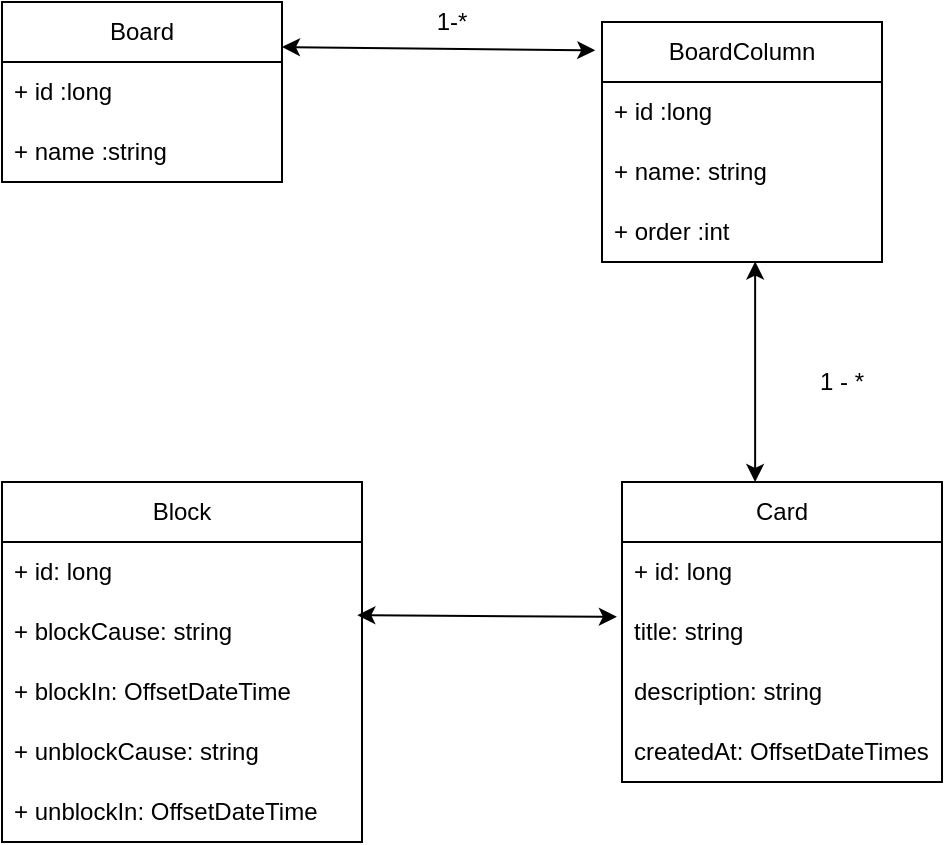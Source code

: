 <mxfile version="26.2.3">
  <diagram name="Página-1" id="r7xi_OahS0DpnVTD2g59">
    <mxGraphModel dx="828" dy="464" grid="1" gridSize="10" guides="1" tooltips="1" connect="1" arrows="1" fold="1" page="1" pageScale="1" pageWidth="827" pageHeight="1169" math="0" shadow="0">
      <root>
        <mxCell id="0" />
        <mxCell id="1" parent="0" />
        <mxCell id="QnY7IX9I6kNRuqLC3oXq-1" value="Board" style="swimlane;fontStyle=0;childLayout=stackLayout;horizontal=1;startSize=30;horizontalStack=0;resizeParent=1;resizeParentMax=0;resizeLast=0;collapsible=1;marginBottom=0;whiteSpace=wrap;html=1;" vertex="1" parent="1">
          <mxGeometry x="30" y="40" width="140" height="90" as="geometry" />
        </mxCell>
        <mxCell id="QnY7IX9I6kNRuqLC3oXq-2" value="+ id :long" style="text;strokeColor=none;fillColor=none;align=left;verticalAlign=middle;spacingLeft=4;spacingRight=4;overflow=hidden;points=[[0,0.5],[1,0.5]];portConstraint=eastwest;rotatable=0;whiteSpace=wrap;html=1;" vertex="1" parent="QnY7IX9I6kNRuqLC3oXq-1">
          <mxGeometry y="30" width="140" height="30" as="geometry" />
        </mxCell>
        <mxCell id="QnY7IX9I6kNRuqLC3oXq-3" value="+ name :string" style="text;strokeColor=none;fillColor=none;align=left;verticalAlign=middle;spacingLeft=4;spacingRight=4;overflow=hidden;points=[[0,0.5],[1,0.5]];portConstraint=eastwest;rotatable=0;whiteSpace=wrap;html=1;" vertex="1" parent="QnY7IX9I6kNRuqLC3oXq-1">
          <mxGeometry y="60" width="140" height="30" as="geometry" />
        </mxCell>
        <mxCell id="QnY7IX9I6kNRuqLC3oXq-5" value="BoardColumn" style="swimlane;fontStyle=0;childLayout=stackLayout;horizontal=1;startSize=30;horizontalStack=0;resizeParent=1;resizeParentMax=0;resizeLast=0;collapsible=1;marginBottom=0;whiteSpace=wrap;html=1;" vertex="1" parent="1">
          <mxGeometry x="330" y="50" width="140" height="120" as="geometry" />
        </mxCell>
        <mxCell id="QnY7IX9I6kNRuqLC3oXq-6" value="+ id :long" style="text;strokeColor=none;fillColor=none;align=left;verticalAlign=middle;spacingLeft=4;spacingRight=4;overflow=hidden;points=[[0,0.5],[1,0.5]];portConstraint=eastwest;rotatable=0;whiteSpace=wrap;html=1;" vertex="1" parent="QnY7IX9I6kNRuqLC3oXq-5">
          <mxGeometry y="30" width="140" height="30" as="geometry" />
        </mxCell>
        <mxCell id="QnY7IX9I6kNRuqLC3oXq-7" value="+ name: string" style="text;strokeColor=none;fillColor=none;align=left;verticalAlign=middle;spacingLeft=4;spacingRight=4;overflow=hidden;points=[[0,0.5],[1,0.5]];portConstraint=eastwest;rotatable=0;whiteSpace=wrap;html=1;" vertex="1" parent="QnY7IX9I6kNRuqLC3oXq-5">
          <mxGeometry y="60" width="140" height="30" as="geometry" />
        </mxCell>
        <mxCell id="QnY7IX9I6kNRuqLC3oXq-8" value="+ order :int" style="text;strokeColor=none;fillColor=none;align=left;verticalAlign=middle;spacingLeft=4;spacingRight=4;overflow=hidden;points=[[0,0.5],[1,0.5]];portConstraint=eastwest;rotatable=0;whiteSpace=wrap;html=1;" vertex="1" parent="QnY7IX9I6kNRuqLC3oXq-5">
          <mxGeometry y="90" width="140" height="30" as="geometry" />
        </mxCell>
        <mxCell id="QnY7IX9I6kNRuqLC3oXq-10" value="" style="endArrow=classic;startArrow=classic;html=1;rounded=0;exitX=1;exitY=0.25;exitDx=0;exitDy=0;entryX=-0.024;entryY=0.118;entryDx=0;entryDy=0;entryPerimeter=0;" edge="1" parent="1" source="QnY7IX9I6kNRuqLC3oXq-1" target="QnY7IX9I6kNRuqLC3oXq-5">
          <mxGeometry width="50" height="50" relative="1" as="geometry">
            <mxPoint x="270" y="270" as="sourcePoint" />
            <mxPoint x="330" y="220" as="targetPoint" />
          </mxGeometry>
        </mxCell>
        <mxCell id="QnY7IX9I6kNRuqLC3oXq-11" value="Card" style="swimlane;fontStyle=0;childLayout=stackLayout;horizontal=1;startSize=30;horizontalStack=0;resizeParent=1;resizeParentMax=0;resizeLast=0;collapsible=1;marginBottom=0;whiteSpace=wrap;html=1;" vertex="1" parent="1">
          <mxGeometry x="340" y="280" width="160" height="150" as="geometry" />
        </mxCell>
        <mxCell id="QnY7IX9I6kNRuqLC3oXq-12" value="+ id: long" style="text;strokeColor=none;fillColor=none;align=left;verticalAlign=middle;spacingLeft=4;spacingRight=4;overflow=hidden;points=[[0,0.5],[1,0.5]];portConstraint=eastwest;rotatable=0;whiteSpace=wrap;html=1;" vertex="1" parent="QnY7IX9I6kNRuqLC3oXq-11">
          <mxGeometry y="30" width="160" height="30" as="geometry" />
        </mxCell>
        <mxCell id="QnY7IX9I6kNRuqLC3oXq-13" value="title: string&lt;span style=&quot;white-space: pre;&quot;&gt;&#x9;&lt;/span&gt;" style="text;strokeColor=none;fillColor=none;align=left;verticalAlign=middle;spacingLeft=4;spacingRight=4;overflow=hidden;points=[[0,0.5],[1,0.5]];portConstraint=eastwest;rotatable=0;whiteSpace=wrap;html=1;" vertex="1" parent="QnY7IX9I6kNRuqLC3oXq-11">
          <mxGeometry y="60" width="160" height="30" as="geometry" />
        </mxCell>
        <mxCell id="QnY7IX9I6kNRuqLC3oXq-14" value="description: string" style="text;strokeColor=none;fillColor=none;align=left;verticalAlign=middle;spacingLeft=4;spacingRight=4;overflow=hidden;points=[[0,0.5],[1,0.5]];portConstraint=eastwest;rotatable=0;whiteSpace=wrap;html=1;" vertex="1" parent="QnY7IX9I6kNRuqLC3oXq-11">
          <mxGeometry y="90" width="160" height="30" as="geometry" />
        </mxCell>
        <mxCell id="QnY7IX9I6kNRuqLC3oXq-23" value="createdAt: OffsetDateTimes" style="text;strokeColor=none;fillColor=none;align=left;verticalAlign=middle;spacingLeft=4;spacingRight=4;overflow=hidden;points=[[0,0.5],[1,0.5]];portConstraint=eastwest;rotatable=0;whiteSpace=wrap;html=1;" vertex="1" parent="QnY7IX9I6kNRuqLC3oXq-11">
          <mxGeometry y="120" width="160" height="30" as="geometry" />
        </mxCell>
        <UserObject label="1-*" placeholders="1" id="QnY7IX9I6kNRuqLC3oXq-15">
          <mxCell style="text;html=1;strokeColor=none;fillColor=none;align=center;verticalAlign=middle;whiteSpace=wrap;overflow=hidden;" vertex="1" parent="1">
            <mxGeometry x="190" y="40" width="130" height="20" as="geometry" />
          </mxCell>
        </UserObject>
        <mxCell id="QnY7IX9I6kNRuqLC3oXq-16" value="" style="endArrow=classic;startArrow=classic;html=1;rounded=0;entryX=0.547;entryY=0.993;entryDx=0;entryDy=0;entryPerimeter=0;exitX=0.416;exitY=0;exitDx=0;exitDy=0;exitPerimeter=0;" edge="1" parent="1" source="QnY7IX9I6kNRuqLC3oXq-11" target="QnY7IX9I6kNRuqLC3oXq-8">
          <mxGeometry width="50" height="50" relative="1" as="geometry">
            <mxPoint x="250" y="260" as="sourcePoint" />
            <mxPoint x="300" y="210" as="targetPoint" />
          </mxGeometry>
        </mxCell>
        <UserObject label="1 - *" placeholders="1" name="Variable" id="QnY7IX9I6kNRuqLC3oXq-17">
          <mxCell style="text;html=1;strokeColor=none;fillColor=none;align=center;verticalAlign=middle;whiteSpace=wrap;overflow=hidden;" vertex="1" parent="1">
            <mxGeometry x="410" y="220" width="80" height="20" as="geometry" />
          </mxCell>
        </UserObject>
        <mxCell id="QnY7IX9I6kNRuqLC3oXq-18" value="Block" style="swimlane;fontStyle=0;childLayout=stackLayout;horizontal=1;startSize=30;horizontalStack=0;resizeParent=1;resizeParentMax=0;resizeLast=0;collapsible=1;marginBottom=0;whiteSpace=wrap;html=1;" vertex="1" parent="1">
          <mxGeometry x="30" y="280" width="180" height="180" as="geometry" />
        </mxCell>
        <mxCell id="QnY7IX9I6kNRuqLC3oXq-19" value="+ id: long" style="text;strokeColor=none;fillColor=none;align=left;verticalAlign=middle;spacingLeft=4;spacingRight=4;overflow=hidden;points=[[0,0.5],[1,0.5]];portConstraint=eastwest;rotatable=0;whiteSpace=wrap;html=1;" vertex="1" parent="QnY7IX9I6kNRuqLC3oXq-18">
          <mxGeometry y="30" width="180" height="30" as="geometry" />
        </mxCell>
        <mxCell id="QnY7IX9I6kNRuqLC3oXq-20" value="+ blockCause: string" style="text;strokeColor=none;fillColor=none;align=left;verticalAlign=middle;spacingLeft=4;spacingRight=4;overflow=hidden;points=[[0,0.5],[1,0.5]];portConstraint=eastwest;rotatable=0;whiteSpace=wrap;html=1;" vertex="1" parent="QnY7IX9I6kNRuqLC3oXq-18">
          <mxGeometry y="60" width="180" height="30" as="geometry" />
        </mxCell>
        <mxCell id="QnY7IX9I6kNRuqLC3oXq-21" value="+ blockIn: OffsetDateTime" style="text;strokeColor=none;fillColor=none;align=left;verticalAlign=middle;spacingLeft=4;spacingRight=4;overflow=hidden;points=[[0,0.5],[1,0.5]];portConstraint=eastwest;rotatable=0;whiteSpace=wrap;html=1;" vertex="1" parent="QnY7IX9I6kNRuqLC3oXq-18">
          <mxGeometry y="90" width="180" height="30" as="geometry" />
        </mxCell>
        <mxCell id="QnY7IX9I6kNRuqLC3oXq-24" value="+ unblockCause: string" style="text;strokeColor=none;fillColor=none;align=left;verticalAlign=middle;spacingLeft=4;spacingRight=4;overflow=hidden;points=[[0,0.5],[1,0.5]];portConstraint=eastwest;rotatable=0;whiteSpace=wrap;html=1;" vertex="1" parent="QnY7IX9I6kNRuqLC3oXq-18">
          <mxGeometry y="120" width="180" height="30" as="geometry" />
        </mxCell>
        <mxCell id="QnY7IX9I6kNRuqLC3oXq-26" value="+ unblockIn: OffsetDateTime" style="text;strokeColor=none;fillColor=none;align=left;verticalAlign=middle;spacingLeft=4;spacingRight=4;overflow=hidden;points=[[0,0.5],[1,0.5]];portConstraint=eastwest;rotatable=0;whiteSpace=wrap;html=1;" vertex="1" parent="QnY7IX9I6kNRuqLC3oXq-18">
          <mxGeometry y="150" width="180" height="30" as="geometry" />
        </mxCell>
        <mxCell id="QnY7IX9I6kNRuqLC3oXq-22" value="" style="endArrow=classic;startArrow=classic;html=1;rounded=0;exitX=0.987;exitY=0.22;exitDx=0;exitDy=0;exitPerimeter=0;entryX=-0.016;entryY=0.247;entryDx=0;entryDy=0;entryPerimeter=0;" edge="1" parent="1" source="QnY7IX9I6kNRuqLC3oXq-20" target="QnY7IX9I6kNRuqLC3oXq-13">
          <mxGeometry width="50" height="50" relative="1" as="geometry">
            <mxPoint x="260" y="270" as="sourcePoint" />
            <mxPoint x="310" y="220" as="targetPoint" />
          </mxGeometry>
        </mxCell>
      </root>
    </mxGraphModel>
  </diagram>
</mxfile>
